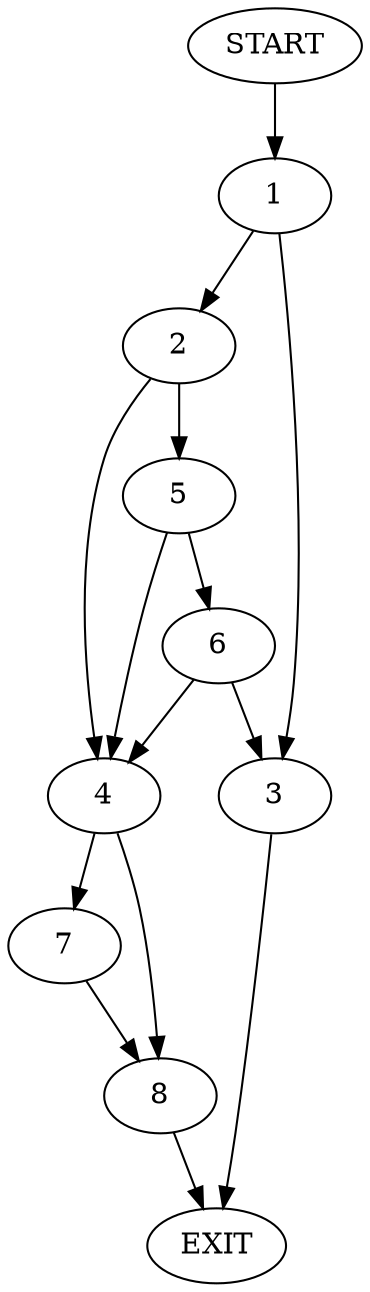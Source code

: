 digraph {
0 [label="START"]
9 [label="EXIT"]
0 -> 1
1 -> 2
1 -> 3
3 -> 9
2 -> 4
2 -> 5
5 -> 4
5 -> 6
4 -> 7
4 -> 8
6 -> 4
6 -> 3
8 -> 9
7 -> 8
}
